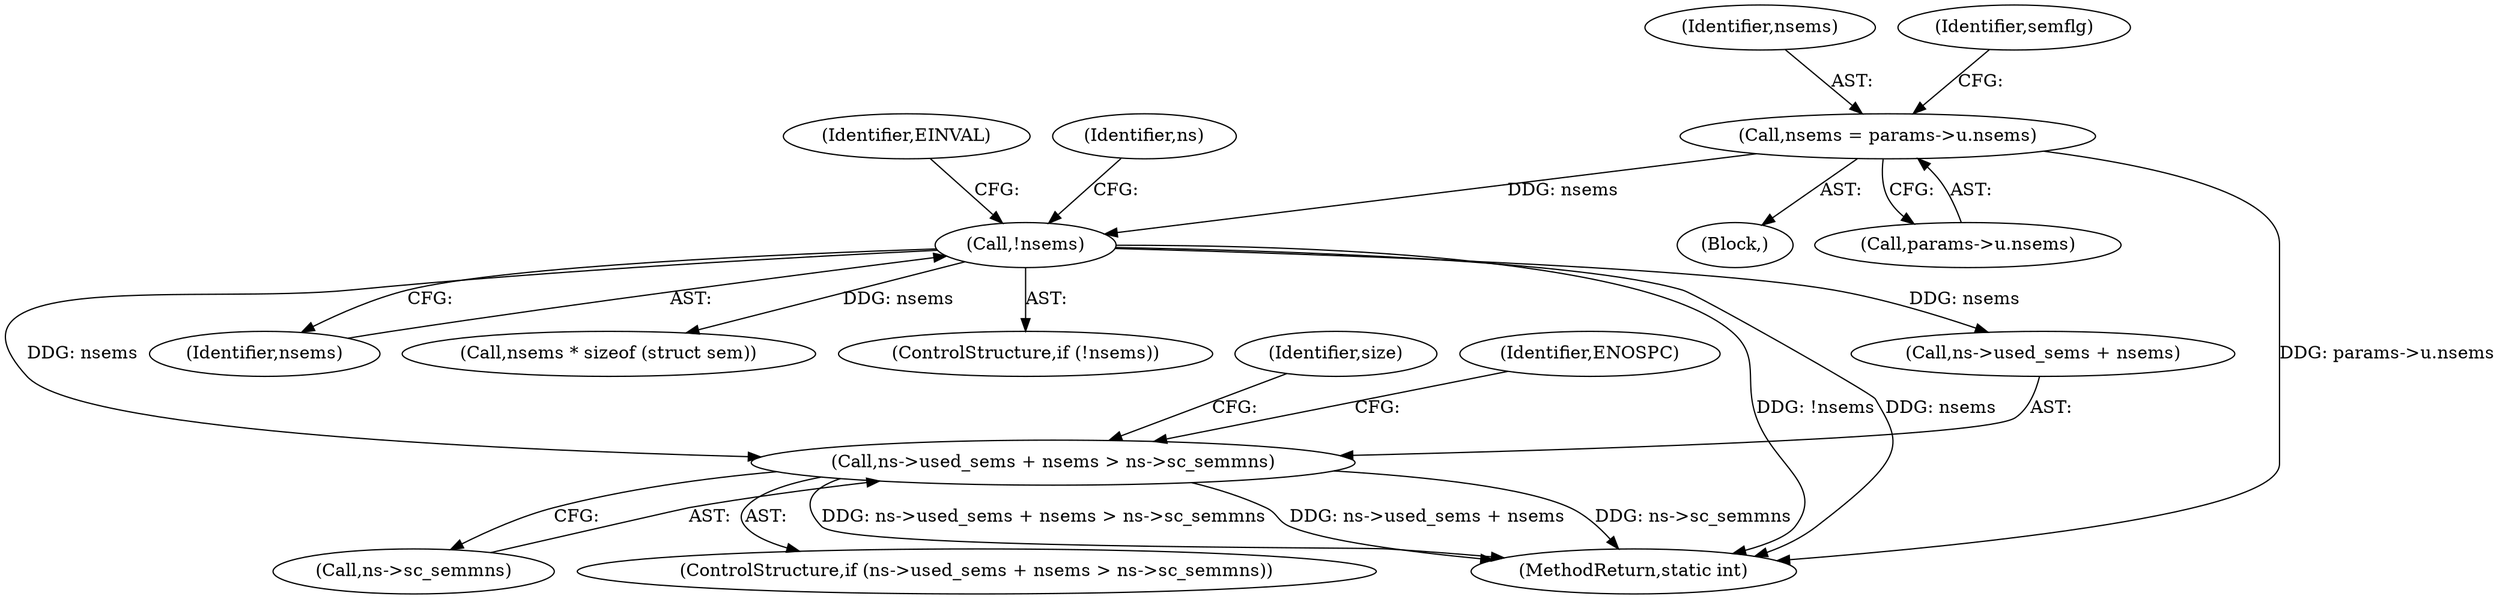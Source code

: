 digraph "0_linux_6062a8dc0517bce23e3c2f7d2fea5e22411269a3_4@pointer" {
"1000136" [label="(Call,ns->used_sems + nsems > ns->sc_semmns)"];
"1000130" [label="(Call,!nsems)"];
"1000115" [label="(Call,nsems = params->u.nsems)"];
"1000142" [label="(Call,ns->sc_semmns)"];
"1000129" [label="(ControlStructure,if (!nsems))"];
"1000116" [label="(Identifier,nsems)"];
"1000137" [label="(Call,ns->used_sems + nsems)"];
"1000149" [label="(Identifier,size)"];
"1000124" [label="(Identifier,semflg)"];
"1000130" [label="(Call,!nsems)"];
"1000131" [label="(Identifier,nsems)"];
"1000115" [label="(Call,nsems = params->u.nsems)"];
"1000154" [label="(Call,nsems * sizeof (struct sem))"];
"1000134" [label="(Identifier,EINVAL)"];
"1000139" [label="(Identifier,ns)"];
"1000136" [label="(Call,ns->used_sems + nsems > ns->sc_semmns)"];
"1000135" [label="(ControlStructure,if (ns->used_sems + nsems > ns->sc_semmns))"];
"1000297" [label="(MethodReturn,static int)"];
"1000147" [label="(Identifier,ENOSPC)"];
"1000103" [label="(Block,)"];
"1000117" [label="(Call,params->u.nsems)"];
"1000136" -> "1000135"  [label="AST: "];
"1000136" -> "1000142"  [label="CFG: "];
"1000137" -> "1000136"  [label="AST: "];
"1000142" -> "1000136"  [label="AST: "];
"1000147" -> "1000136"  [label="CFG: "];
"1000149" -> "1000136"  [label="CFG: "];
"1000136" -> "1000297"  [label="DDG: ns->sc_semmns"];
"1000136" -> "1000297"  [label="DDG: ns->used_sems + nsems > ns->sc_semmns"];
"1000136" -> "1000297"  [label="DDG: ns->used_sems + nsems"];
"1000130" -> "1000136"  [label="DDG: nsems"];
"1000130" -> "1000129"  [label="AST: "];
"1000130" -> "1000131"  [label="CFG: "];
"1000131" -> "1000130"  [label="AST: "];
"1000134" -> "1000130"  [label="CFG: "];
"1000139" -> "1000130"  [label="CFG: "];
"1000130" -> "1000297"  [label="DDG: !nsems"];
"1000130" -> "1000297"  [label="DDG: nsems"];
"1000115" -> "1000130"  [label="DDG: nsems"];
"1000130" -> "1000137"  [label="DDG: nsems"];
"1000130" -> "1000154"  [label="DDG: nsems"];
"1000115" -> "1000103"  [label="AST: "];
"1000115" -> "1000117"  [label="CFG: "];
"1000116" -> "1000115"  [label="AST: "];
"1000117" -> "1000115"  [label="AST: "];
"1000124" -> "1000115"  [label="CFG: "];
"1000115" -> "1000297"  [label="DDG: params->u.nsems"];
}
